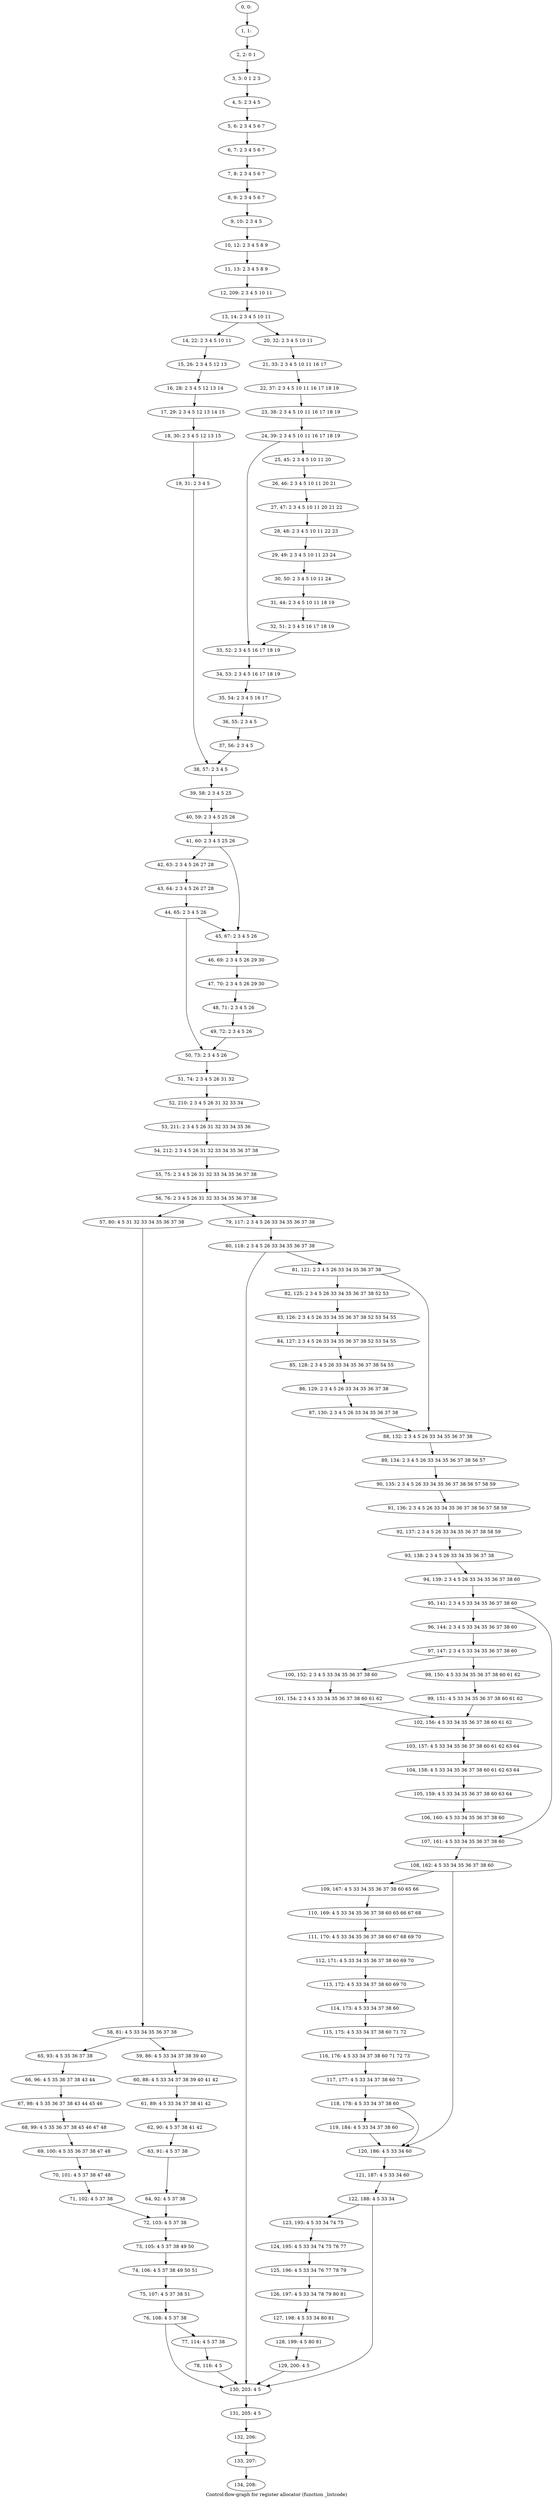 digraph G {
graph [label="Control-flow-graph for register allocator (function _listcode)"]
0[label="0, 0: "];
1[label="1, 1: "];
2[label="2, 2: 0 1 "];
3[label="3, 3: 0 1 2 3 "];
4[label="4, 5: 2 3 4 5 "];
5[label="5, 6: 2 3 4 5 6 7 "];
6[label="6, 7: 2 3 4 5 6 7 "];
7[label="7, 8: 2 3 4 5 6 7 "];
8[label="8, 9: 2 3 4 5 6 7 "];
9[label="9, 10: 2 3 4 5 "];
10[label="10, 12: 2 3 4 5 8 9 "];
11[label="11, 13: 2 3 4 5 8 9 "];
12[label="12, 209: 2 3 4 5 10 11 "];
13[label="13, 14: 2 3 4 5 10 11 "];
14[label="14, 22: 2 3 4 5 10 11 "];
15[label="15, 26: 2 3 4 5 12 13 "];
16[label="16, 28: 2 3 4 5 12 13 14 "];
17[label="17, 29: 2 3 4 5 12 13 14 15 "];
18[label="18, 30: 2 3 4 5 12 13 15 "];
19[label="19, 31: 2 3 4 5 "];
20[label="20, 32: 2 3 4 5 10 11 "];
21[label="21, 33: 2 3 4 5 10 11 16 17 "];
22[label="22, 37: 2 3 4 5 10 11 16 17 18 19 "];
23[label="23, 38: 2 3 4 5 10 11 16 17 18 19 "];
24[label="24, 39: 2 3 4 5 10 11 16 17 18 19 "];
25[label="25, 45: 2 3 4 5 10 11 20 "];
26[label="26, 46: 2 3 4 5 10 11 20 21 "];
27[label="27, 47: 2 3 4 5 10 11 20 21 22 "];
28[label="28, 48: 2 3 4 5 10 11 22 23 "];
29[label="29, 49: 2 3 4 5 10 11 23 24 "];
30[label="30, 50: 2 3 4 5 10 11 24 "];
31[label="31, 44: 2 3 4 5 10 11 18 19 "];
32[label="32, 51: 2 3 4 5 16 17 18 19 "];
33[label="33, 52: 2 3 4 5 16 17 18 19 "];
34[label="34, 53: 2 3 4 5 16 17 18 19 "];
35[label="35, 54: 2 3 4 5 16 17 "];
36[label="36, 55: 2 3 4 5 "];
37[label="37, 56: 2 3 4 5 "];
38[label="38, 57: 2 3 4 5 "];
39[label="39, 58: 2 3 4 5 25 "];
40[label="40, 59: 2 3 4 5 25 26 "];
41[label="41, 60: 2 3 4 5 25 26 "];
42[label="42, 63: 2 3 4 5 26 27 28 "];
43[label="43, 64: 2 3 4 5 26 27 28 "];
44[label="44, 65: 2 3 4 5 26 "];
45[label="45, 67: 2 3 4 5 26 "];
46[label="46, 69: 2 3 4 5 26 29 30 "];
47[label="47, 70: 2 3 4 5 26 29 30 "];
48[label="48, 71: 2 3 4 5 26 "];
49[label="49, 72: 2 3 4 5 26 "];
50[label="50, 73: 2 3 4 5 26 "];
51[label="51, 74: 2 3 4 5 26 31 32 "];
52[label="52, 210: 2 3 4 5 26 31 32 33 34 "];
53[label="53, 211: 2 3 4 5 26 31 32 33 34 35 36 "];
54[label="54, 212: 2 3 4 5 26 31 32 33 34 35 36 37 38 "];
55[label="55, 75: 2 3 4 5 26 31 32 33 34 35 36 37 38 "];
56[label="56, 76: 2 3 4 5 26 31 32 33 34 35 36 37 38 "];
57[label="57, 80: 4 5 31 32 33 34 35 36 37 38 "];
58[label="58, 81: 4 5 33 34 35 36 37 38 "];
59[label="59, 86: 4 5 33 34 37 38 39 40 "];
60[label="60, 88: 4 5 33 34 37 38 39 40 41 42 "];
61[label="61, 89: 4 5 33 34 37 38 41 42 "];
62[label="62, 90: 4 5 37 38 41 42 "];
63[label="63, 91: 4 5 37 38 "];
64[label="64, 92: 4 5 37 38 "];
65[label="65, 93: 4 5 35 36 37 38 "];
66[label="66, 96: 4 5 35 36 37 38 43 44 "];
67[label="67, 98: 4 5 35 36 37 38 43 44 45 46 "];
68[label="68, 99: 4 5 35 36 37 38 45 46 47 48 "];
69[label="69, 100: 4 5 35 36 37 38 47 48 "];
70[label="70, 101: 4 5 37 38 47 48 "];
71[label="71, 102: 4 5 37 38 "];
72[label="72, 103: 4 5 37 38 "];
73[label="73, 105: 4 5 37 38 49 50 "];
74[label="74, 106: 4 5 37 38 49 50 51 "];
75[label="75, 107: 4 5 37 38 51 "];
76[label="76, 108: 4 5 37 38 "];
77[label="77, 114: 4 5 37 38 "];
78[label="78, 116: 4 5 "];
79[label="79, 117: 2 3 4 5 26 33 34 35 36 37 38 "];
80[label="80, 118: 2 3 4 5 26 33 34 35 36 37 38 "];
81[label="81, 121: 2 3 4 5 26 33 34 35 36 37 38 "];
82[label="82, 125: 2 3 4 5 26 33 34 35 36 37 38 52 53 "];
83[label="83, 126: 2 3 4 5 26 33 34 35 36 37 38 52 53 54 55 "];
84[label="84, 127: 2 3 4 5 26 33 34 35 36 37 38 52 53 54 55 "];
85[label="85, 128: 2 3 4 5 26 33 34 35 36 37 38 54 55 "];
86[label="86, 129: 2 3 4 5 26 33 34 35 36 37 38 "];
87[label="87, 130: 2 3 4 5 26 33 34 35 36 37 38 "];
88[label="88, 132: 2 3 4 5 26 33 34 35 36 37 38 "];
89[label="89, 134: 2 3 4 5 26 33 34 35 36 37 38 56 57 "];
90[label="90, 135: 2 3 4 5 26 33 34 35 36 37 38 56 57 58 59 "];
91[label="91, 136: 2 3 4 5 26 33 34 35 36 37 38 56 57 58 59 "];
92[label="92, 137: 2 3 4 5 26 33 34 35 36 37 38 58 59 "];
93[label="93, 138: 2 3 4 5 26 33 34 35 36 37 38 "];
94[label="94, 139: 2 3 4 5 26 33 34 35 36 37 38 60 "];
95[label="95, 141: 2 3 4 5 33 34 35 36 37 38 60 "];
96[label="96, 144: 2 3 4 5 33 34 35 36 37 38 60 "];
97[label="97, 147: 2 3 4 5 33 34 35 36 37 38 60 "];
98[label="98, 150: 4 5 33 34 35 36 37 38 60 61 62 "];
99[label="99, 151: 4 5 33 34 35 36 37 38 60 61 62 "];
100[label="100, 152: 2 3 4 5 33 34 35 36 37 38 60 "];
101[label="101, 154: 2 3 4 5 33 34 35 36 37 38 60 61 62 "];
102[label="102, 156: 4 5 33 34 35 36 37 38 60 61 62 "];
103[label="103, 157: 4 5 33 34 35 36 37 38 60 61 62 63 64 "];
104[label="104, 158: 4 5 33 34 35 36 37 38 60 61 62 63 64 "];
105[label="105, 159: 4 5 33 34 35 36 37 38 60 63 64 "];
106[label="106, 160: 4 5 33 34 35 36 37 38 60 "];
107[label="107, 161: 4 5 33 34 35 36 37 38 60 "];
108[label="108, 162: 4 5 33 34 35 36 37 38 60 "];
109[label="109, 167: 4 5 33 34 35 36 37 38 60 65 66 "];
110[label="110, 169: 4 5 33 34 35 36 37 38 60 65 66 67 68 "];
111[label="111, 170: 4 5 33 34 35 36 37 38 60 67 68 69 70 "];
112[label="112, 171: 4 5 33 34 35 36 37 38 60 69 70 "];
113[label="113, 172: 4 5 33 34 37 38 60 69 70 "];
114[label="114, 173: 4 5 33 34 37 38 60 "];
115[label="115, 175: 4 5 33 34 37 38 60 71 72 "];
116[label="116, 176: 4 5 33 34 37 38 60 71 72 73 "];
117[label="117, 177: 4 5 33 34 37 38 60 73 "];
118[label="118, 178: 4 5 33 34 37 38 60 "];
119[label="119, 184: 4 5 33 34 37 38 60 "];
120[label="120, 186: 4 5 33 34 60 "];
121[label="121, 187: 4 5 33 34 60 "];
122[label="122, 188: 4 5 33 34 "];
123[label="123, 193: 4 5 33 34 74 75 "];
124[label="124, 195: 4 5 33 34 74 75 76 77 "];
125[label="125, 196: 4 5 33 34 76 77 78 79 "];
126[label="126, 197: 4 5 33 34 78 79 80 81 "];
127[label="127, 198: 4 5 33 34 80 81 "];
128[label="128, 199: 4 5 80 81 "];
129[label="129, 200: 4 5 "];
130[label="130, 203: 4 5 "];
131[label="131, 205: 4 5 "];
132[label="132, 206: "];
133[label="133, 207: "];
134[label="134, 208: "];
0->1 ;
1->2 ;
2->3 ;
3->4 ;
4->5 ;
5->6 ;
6->7 ;
7->8 ;
8->9 ;
9->10 ;
10->11 ;
11->12 ;
12->13 ;
13->14 ;
13->20 ;
14->15 ;
15->16 ;
16->17 ;
17->18 ;
18->19 ;
19->38 ;
20->21 ;
21->22 ;
22->23 ;
23->24 ;
24->25 ;
24->33 ;
25->26 ;
26->27 ;
27->28 ;
28->29 ;
29->30 ;
30->31 ;
31->32 ;
32->33 ;
33->34 ;
34->35 ;
35->36 ;
36->37 ;
37->38 ;
38->39 ;
39->40 ;
40->41 ;
41->42 ;
41->45 ;
42->43 ;
43->44 ;
44->45 ;
44->50 ;
45->46 ;
46->47 ;
47->48 ;
48->49 ;
49->50 ;
50->51 ;
51->52 ;
52->53 ;
53->54 ;
54->55 ;
55->56 ;
56->57 ;
56->79 ;
57->58 ;
58->59 ;
58->65 ;
59->60 ;
60->61 ;
61->62 ;
62->63 ;
63->64 ;
64->72 ;
65->66 ;
66->67 ;
67->68 ;
68->69 ;
69->70 ;
70->71 ;
71->72 ;
72->73 ;
73->74 ;
74->75 ;
75->76 ;
76->77 ;
76->130 ;
77->78 ;
78->130 ;
79->80 ;
80->81 ;
80->130 ;
81->82 ;
81->88 ;
82->83 ;
83->84 ;
84->85 ;
85->86 ;
86->87 ;
87->88 ;
88->89 ;
89->90 ;
90->91 ;
91->92 ;
92->93 ;
93->94 ;
94->95 ;
95->96 ;
95->107 ;
96->97 ;
97->98 ;
97->100 ;
98->99 ;
99->102 ;
100->101 ;
101->102 ;
102->103 ;
103->104 ;
104->105 ;
105->106 ;
106->107 ;
107->108 ;
108->109 ;
108->120 ;
109->110 ;
110->111 ;
111->112 ;
112->113 ;
113->114 ;
114->115 ;
115->116 ;
116->117 ;
117->118 ;
118->119 ;
118->120 ;
119->120 ;
120->121 ;
121->122 ;
122->123 ;
122->130 ;
123->124 ;
124->125 ;
125->126 ;
126->127 ;
127->128 ;
128->129 ;
129->130 ;
130->131 ;
131->132 ;
132->133 ;
133->134 ;
}
